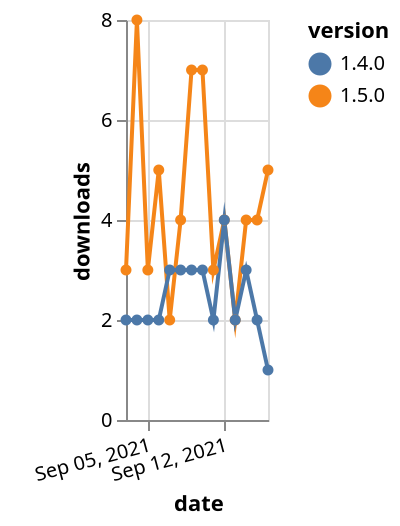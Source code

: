 {"$schema": "https://vega.github.io/schema/vega-lite/v5.json", "description": "A simple bar chart with embedded data.", "data": {"values": [{"date": "2021-09-03", "total": 2269, "delta": 3, "version": "1.5.0"}, {"date": "2021-09-04", "total": 2277, "delta": 8, "version": "1.5.0"}, {"date": "2021-09-05", "total": 2280, "delta": 3, "version": "1.5.0"}, {"date": "2021-09-06", "total": 2285, "delta": 5, "version": "1.5.0"}, {"date": "2021-09-07", "total": 2287, "delta": 2, "version": "1.5.0"}, {"date": "2021-09-08", "total": 2291, "delta": 4, "version": "1.5.0"}, {"date": "2021-09-09", "total": 2298, "delta": 7, "version": "1.5.0"}, {"date": "2021-09-10", "total": 2305, "delta": 7, "version": "1.5.0"}, {"date": "2021-09-11", "total": 2308, "delta": 3, "version": "1.5.0"}, {"date": "2021-09-12", "total": 2312, "delta": 4, "version": "1.5.0"}, {"date": "2021-09-13", "total": 2314, "delta": 2, "version": "1.5.0"}, {"date": "2021-09-14", "total": 2318, "delta": 4, "version": "1.5.0"}, {"date": "2021-09-15", "total": 2322, "delta": 4, "version": "1.5.0"}, {"date": "2021-09-16", "total": 2327, "delta": 5, "version": "1.5.0"}, {"date": "2021-09-03", "total": 1966, "delta": 2, "version": "1.4.0"}, {"date": "2021-09-04", "total": 1968, "delta": 2, "version": "1.4.0"}, {"date": "2021-09-05", "total": 1970, "delta": 2, "version": "1.4.0"}, {"date": "2021-09-06", "total": 1972, "delta": 2, "version": "1.4.0"}, {"date": "2021-09-07", "total": 1975, "delta": 3, "version": "1.4.0"}, {"date": "2021-09-08", "total": 1978, "delta": 3, "version": "1.4.0"}, {"date": "2021-09-09", "total": 1981, "delta": 3, "version": "1.4.0"}, {"date": "2021-09-10", "total": 1984, "delta": 3, "version": "1.4.0"}, {"date": "2021-09-11", "total": 1986, "delta": 2, "version": "1.4.0"}, {"date": "2021-09-12", "total": 1990, "delta": 4, "version": "1.4.0"}, {"date": "2021-09-13", "total": 1992, "delta": 2, "version": "1.4.0"}, {"date": "2021-09-14", "total": 1995, "delta": 3, "version": "1.4.0"}, {"date": "2021-09-15", "total": 1997, "delta": 2, "version": "1.4.0"}, {"date": "2021-09-16", "total": 1998, "delta": 1, "version": "1.4.0"}]}, "width": "container", "mark": {"type": "line", "point": {"filled": true}}, "encoding": {"x": {"field": "date", "type": "temporal", "timeUnit": "yearmonthdate", "title": "date", "axis": {"labelAngle": -15}}, "y": {"field": "delta", "type": "quantitative", "title": "downloads"}, "color": {"field": "version", "type": "nominal"}, "tooltip": {"field": "delta"}}}